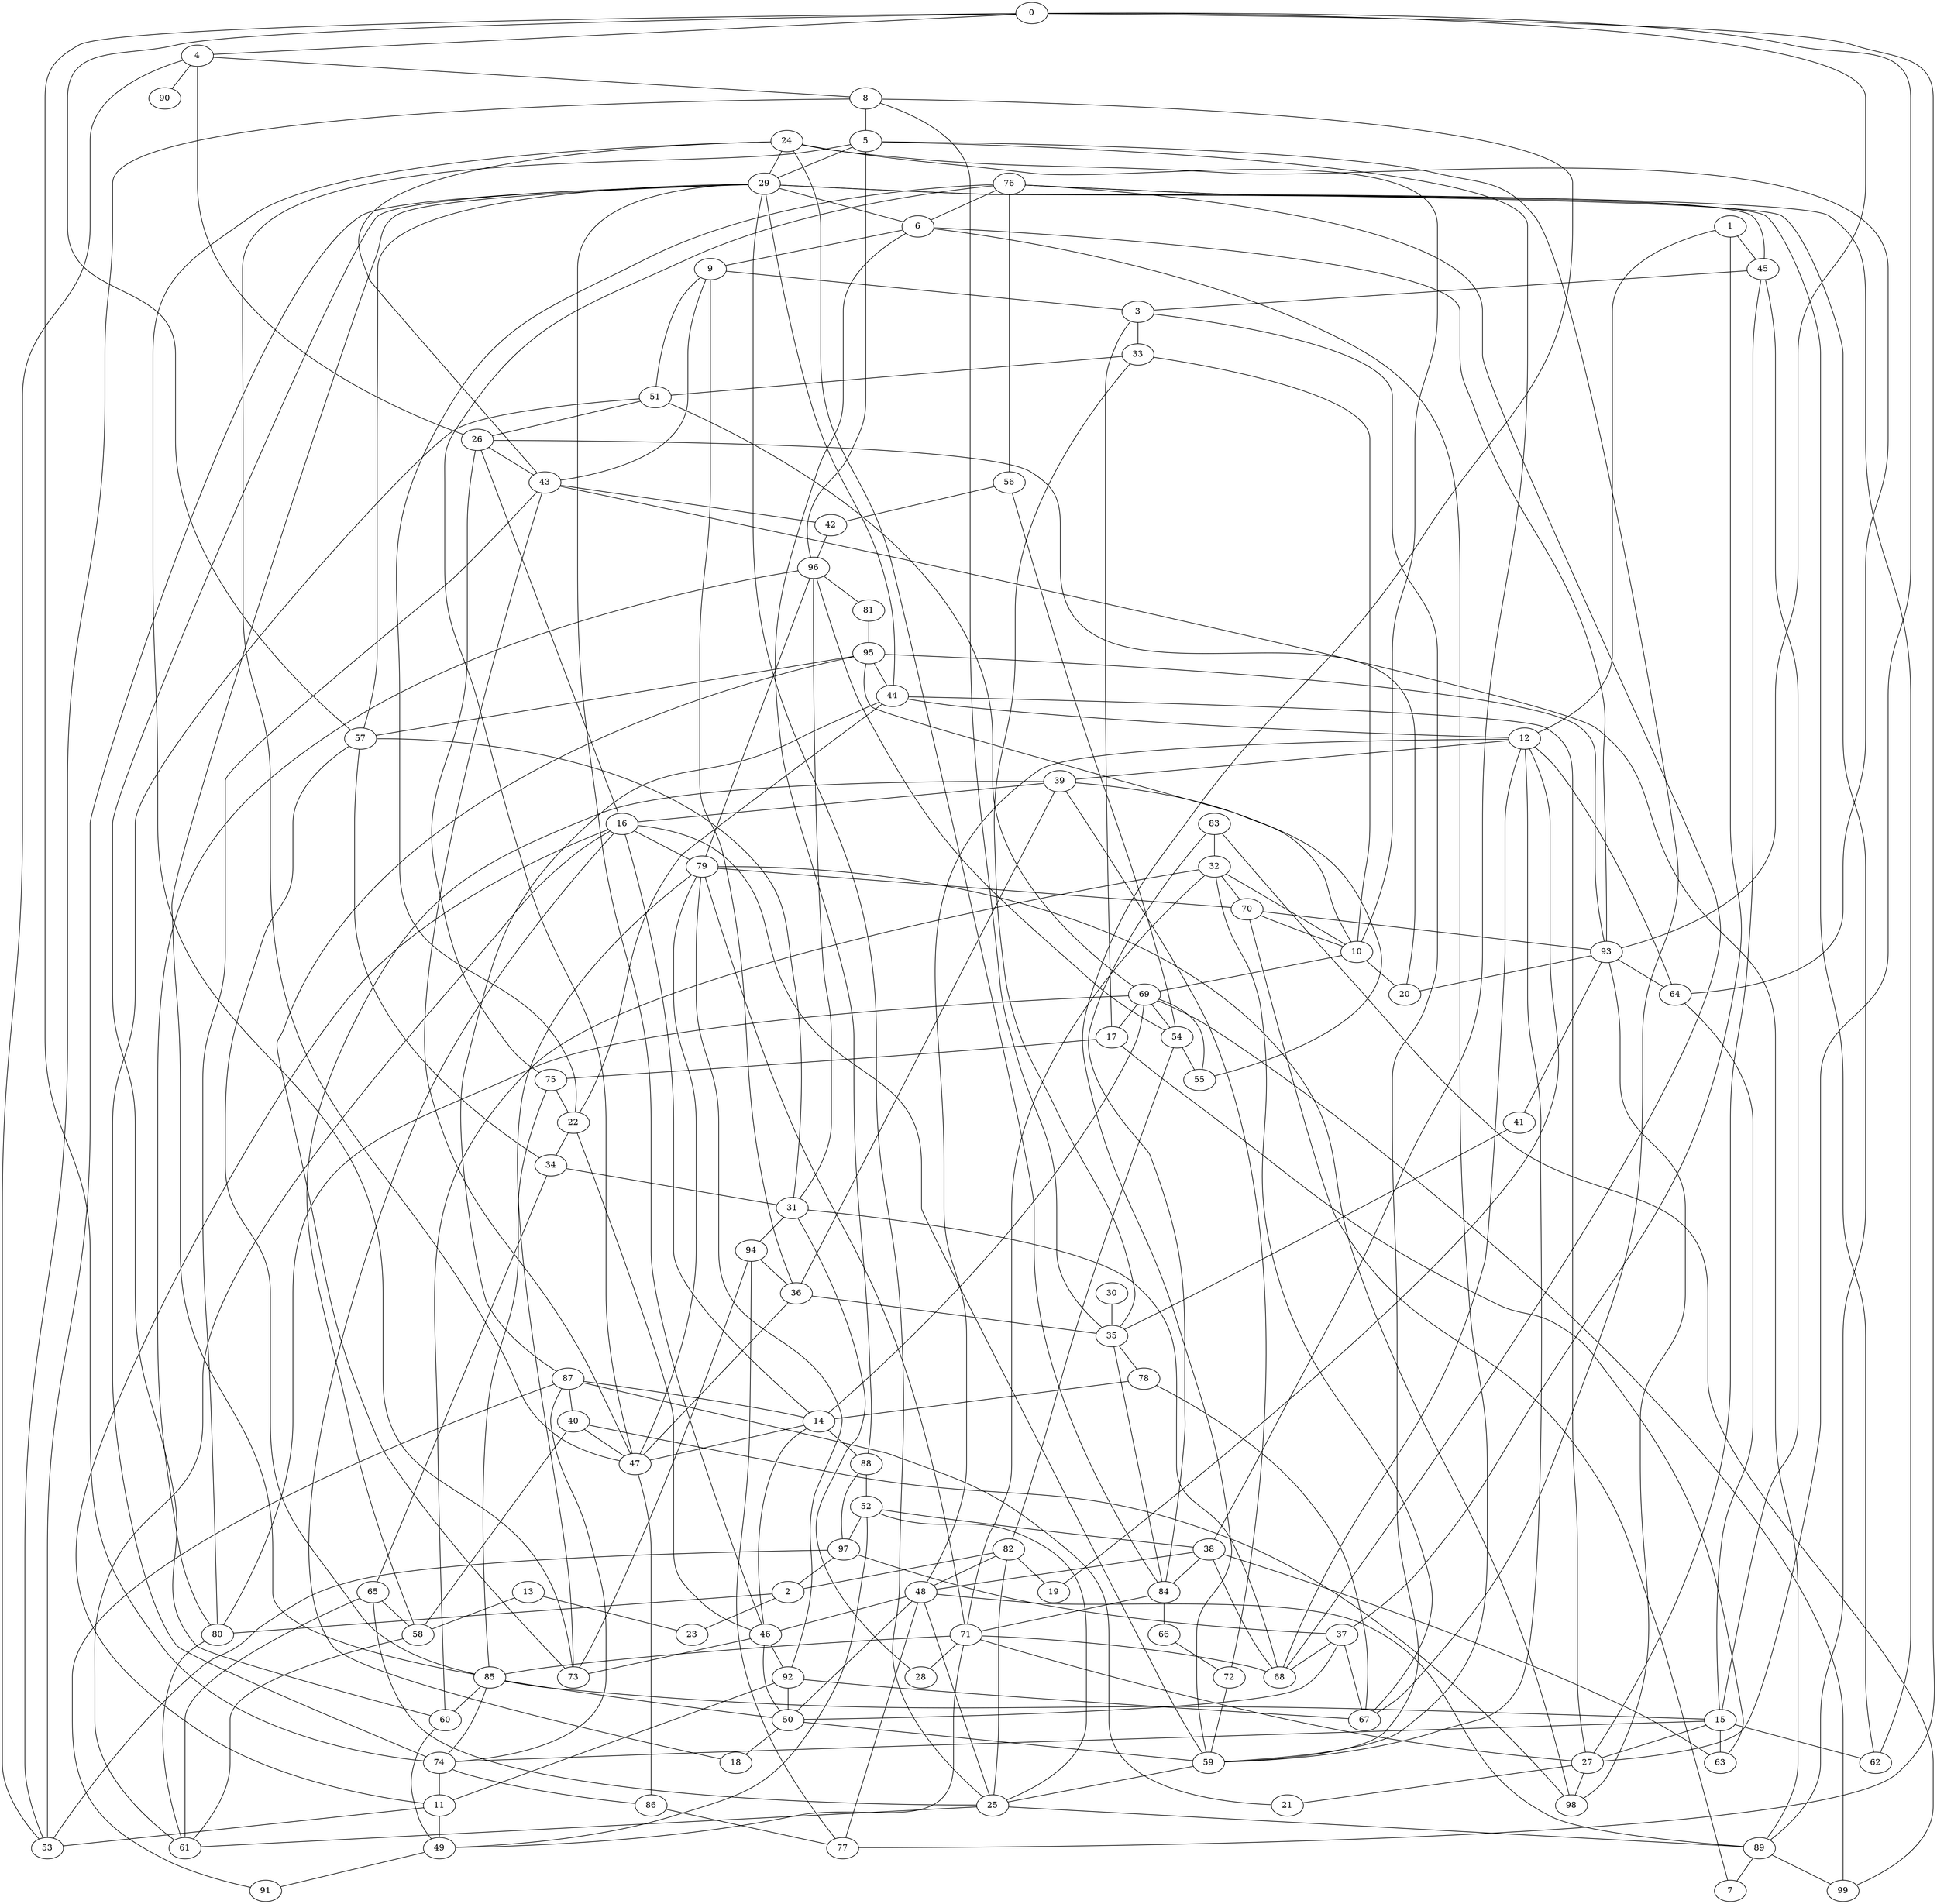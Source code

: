 graph {
	0 [label=0]
	1 [label=1]
	2 [label=2]
	3 [label=3]
	4 [label=4]
	5 [label=5]
	6 [label=6]
	7 [label=7]
	8 [label=8]
	9 [label=9]
	10 [label=10]
	11 [label=11]
	12 [label=12]
	13 [label=13]
	14 [label=14]
	15 [label=15]
	16 [label=16]
	17 [label=17]
	18 [label=18]
	19 [label=19]
	20 [label=20]
	21 [label=21]
	22 [label=22]
	23 [label=23]
	24 [label=24]
	25 [label=25]
	26 [label=26]
	27 [label=27]
	28 [label=28]
	29 [label=29]
	30 [label=30]
	31 [label=31]
	32 [label=32]
	33 [label=33]
	34 [label=34]
	35 [label=35]
	36 [label=36]
	37 [label=37]
	38 [label=38]
	39 [label=39]
	40 [label=40]
	41 [label=41]
	42 [label=42]
	43 [label=43]
	44 [label=44]
	45 [label=45]
	46 [label=46]
	47 [label=47]
	48 [label=48]
	49 [label=49]
	50 [label=50]
	51 [label=51]
	52 [label=52]
	53 [label=53]
	54 [label=54]
	55 [label=55]
	56 [label=56]
	57 [label=57]
	58 [label=58]
	59 [label=59]
	60 [label=60]
	61 [label=61]
	62 [label=62]
	63 [label=63]
	64 [label=64]
	65 [label=65]
	66 [label=66]
	67 [label=67]
	68 [label=68]
	69 [label=69]
	70 [label=70]
	71 [label=71]
	72 [label=72]
	73 [label=73]
	74 [label=74]
	75 [label=75]
	76 [label=76]
	77 [label=77]
	78 [label=78]
	79 [label=79]
	80 [label=80]
	81 [label=81]
	82 [label=82]
	83 [label=83]
	84 [label=84]
	85 [label=85]
	86 [label=86]
	87 [label=87]
	88 [label=88]
	89 [label=89]
	90 [label=90]
	91 [label=91]
	92 [label=92]
	93 [label=93]
	94 [label=94]
	95 [label=95]
	96 [label=96]
	97 [label=97]
	98 [label=98]
	99 [label=99]
	12 -- 19
	60 -- 49
	37 -- 67
	34 -- 65
	6 -- 9
	45 -- 27
	52 -- 38
	24 -- 43
	96 -- 79
	78 -- 14
	70 -- 10
	27 -- 98
	29 -- 57
	83 -- 32
	70 -- 93
	76 -- 56
	68 -- 12
	40 -- 58
	28 -- 31
	74 -- 86
	93 -- 95
	25 -- 61
	85 -- 75
	29 -- 45
	14 -- 69
	8 -- 35
	1 -- 12
	24 -- 64
	0 -- 57
	74 -- 85
	87 -- 74
	83 -- 99
	74 -- 0
	40 -- 98
	16 -- 18
	24 -- 73
	35 -- 33
	15 -- 74
	54 -- 96
	59 -- 16
	14 -- 88
	76 -- 68
	50 -- 18
	36 -- 9
	76 -- 22
	11 -- 53
	65 -- 25
	1 -- 37
	0 -- 4
	45 -- 3
	0 -- 27
	96 -- 31
	14 -- 16
	59 -- 3
	50 -- 59
	93 -- 20
	96 -- 5
	49 -- 91
	89 -- 7
	29 -- 85
	80 -- 43
	5 -- 67
	71 -- 68
	44 -- 87
	25 -- 29
	87 -- 14
	63 -- 38
	79 -- 70
	56 -- 42
	47 -- 5
	24 -- 10
	84 -- 71
	27 -- 21
	72 -- 59
	12 -- 64
	0 -- 93
	44 -- 22
	37 -- 68
	78 -- 67
	8 -- 59
	79 -- 92
	52 -- 97
	46 -- 22
	71 -- 27
	93 -- 6
	2 -- 80
	74 -- 51
	50 -- 46
	5 -- 38
	96 -- 81
	80 -- 96
	33 -- 51
	34 -- 31
	86 -- 77
	39 -- 72
	9 -- 51
	66 -- 72
	69 -- 17
	92 -- 67
	54 -- 55
	76 -- 89
	89 -- 43
	32 -- 10
	26 -- 16
	79 -- 98
	83 -- 84
	57 -- 85
	71 -- 85
	16 -- 79
	11 -- 49
	75 -- 26
	69 -- 54
	82 -- 25
	87 -- 40
	6 -- 59
	97 -- 88
	38 -- 68
	69 -- 80
	89 -- 99
	9 -- 43
	53 -- 4
	17 -- 3
	3 -- 33
	46 -- 92
	2 -- 23
	94 -- 73
	8 -- 5
	14 -- 47
	15 -- 63
	95 -- 73
	4 -- 90
	29 -- 6
	4 -- 8
	32 -- 71
	16 -- 61
	6 -- 88
	12 -- 48
	26 -- 43
	39 -- 55
	95 -- 57
	57 -- 31
	80 -- 61
	25 -- 52
	79 -- 71
	94 -- 36
	47 -- 86
	87 -- 21
	55 -- 69
	46 -- 73
	64 -- 15
	11 -- 16
	39 -- 58
	85 -- 60
	75 -- 22
	26 -- 4
	87 -- 91
	93 -- 41
	57 -- 34
	56 -- 54
	58 -- 61
	20 -- 26
	97 -- 37
	22 -- 34
	29 -- 46
	41 -- 35
	47 -- 43
	76 -- 62
	54 -- 82
	85 -- 15
	10 -- 20
	50 -- 48
	93 -- 64
	84 -- 66
	59 -- 25
	40 -- 47
	82 -- 48
	24 -- 84
	76 -- 6
	68 -- 31
	59 -- 12
	79 -- 47
	32 -- 70
	29 -- 62
	17 -- 63
	65 -- 61
	94 -- 77
	7 -- 70
	48 -- 77
	32 -- 60
	93 -- 98
	82 -- 2
	97 -- 2
	85 -- 50
	39 -- 36
	27 -- 44
	15 -- 27
	88 -- 52
	73 -- 79
	15 -- 62
	45 -- 15
	82 -- 19
	36 -- 35
	51 -- 26
	36 -- 47
	12 -- 39
	37 -- 50
	89 -- 48
	25 -- 89
	53 -- 29
	31 -- 94
	29 -- 44
	30 -- 35
	99 -- 69
	84 -- 35
	13 -- 23
	44 -- 12
	92 -- 50
	14 -- 46
	17 -- 75
	49 -- 52
	10 -- 69
	53 -- 8
	48 -- 46
	71 -- 28
	43 -- 42
	60 -- 29
	0 -- 77
	69 -- 51
	42 -- 96
	76 -- 47
	32 -- 67
	39 -- 16
	5 -- 29
	24 -- 29
	38 -- 84
	95 -- 44
	71 -- 49
	13 -- 58
	10 -- 33
	65 -- 58
	1 -- 45
	92 -- 11
	38 -- 48
	10 -- 95
	35 -- 78
	48 -- 25
	9 -- 3
	97 -- 53
	74 -- 11
	81 -- 95
}

